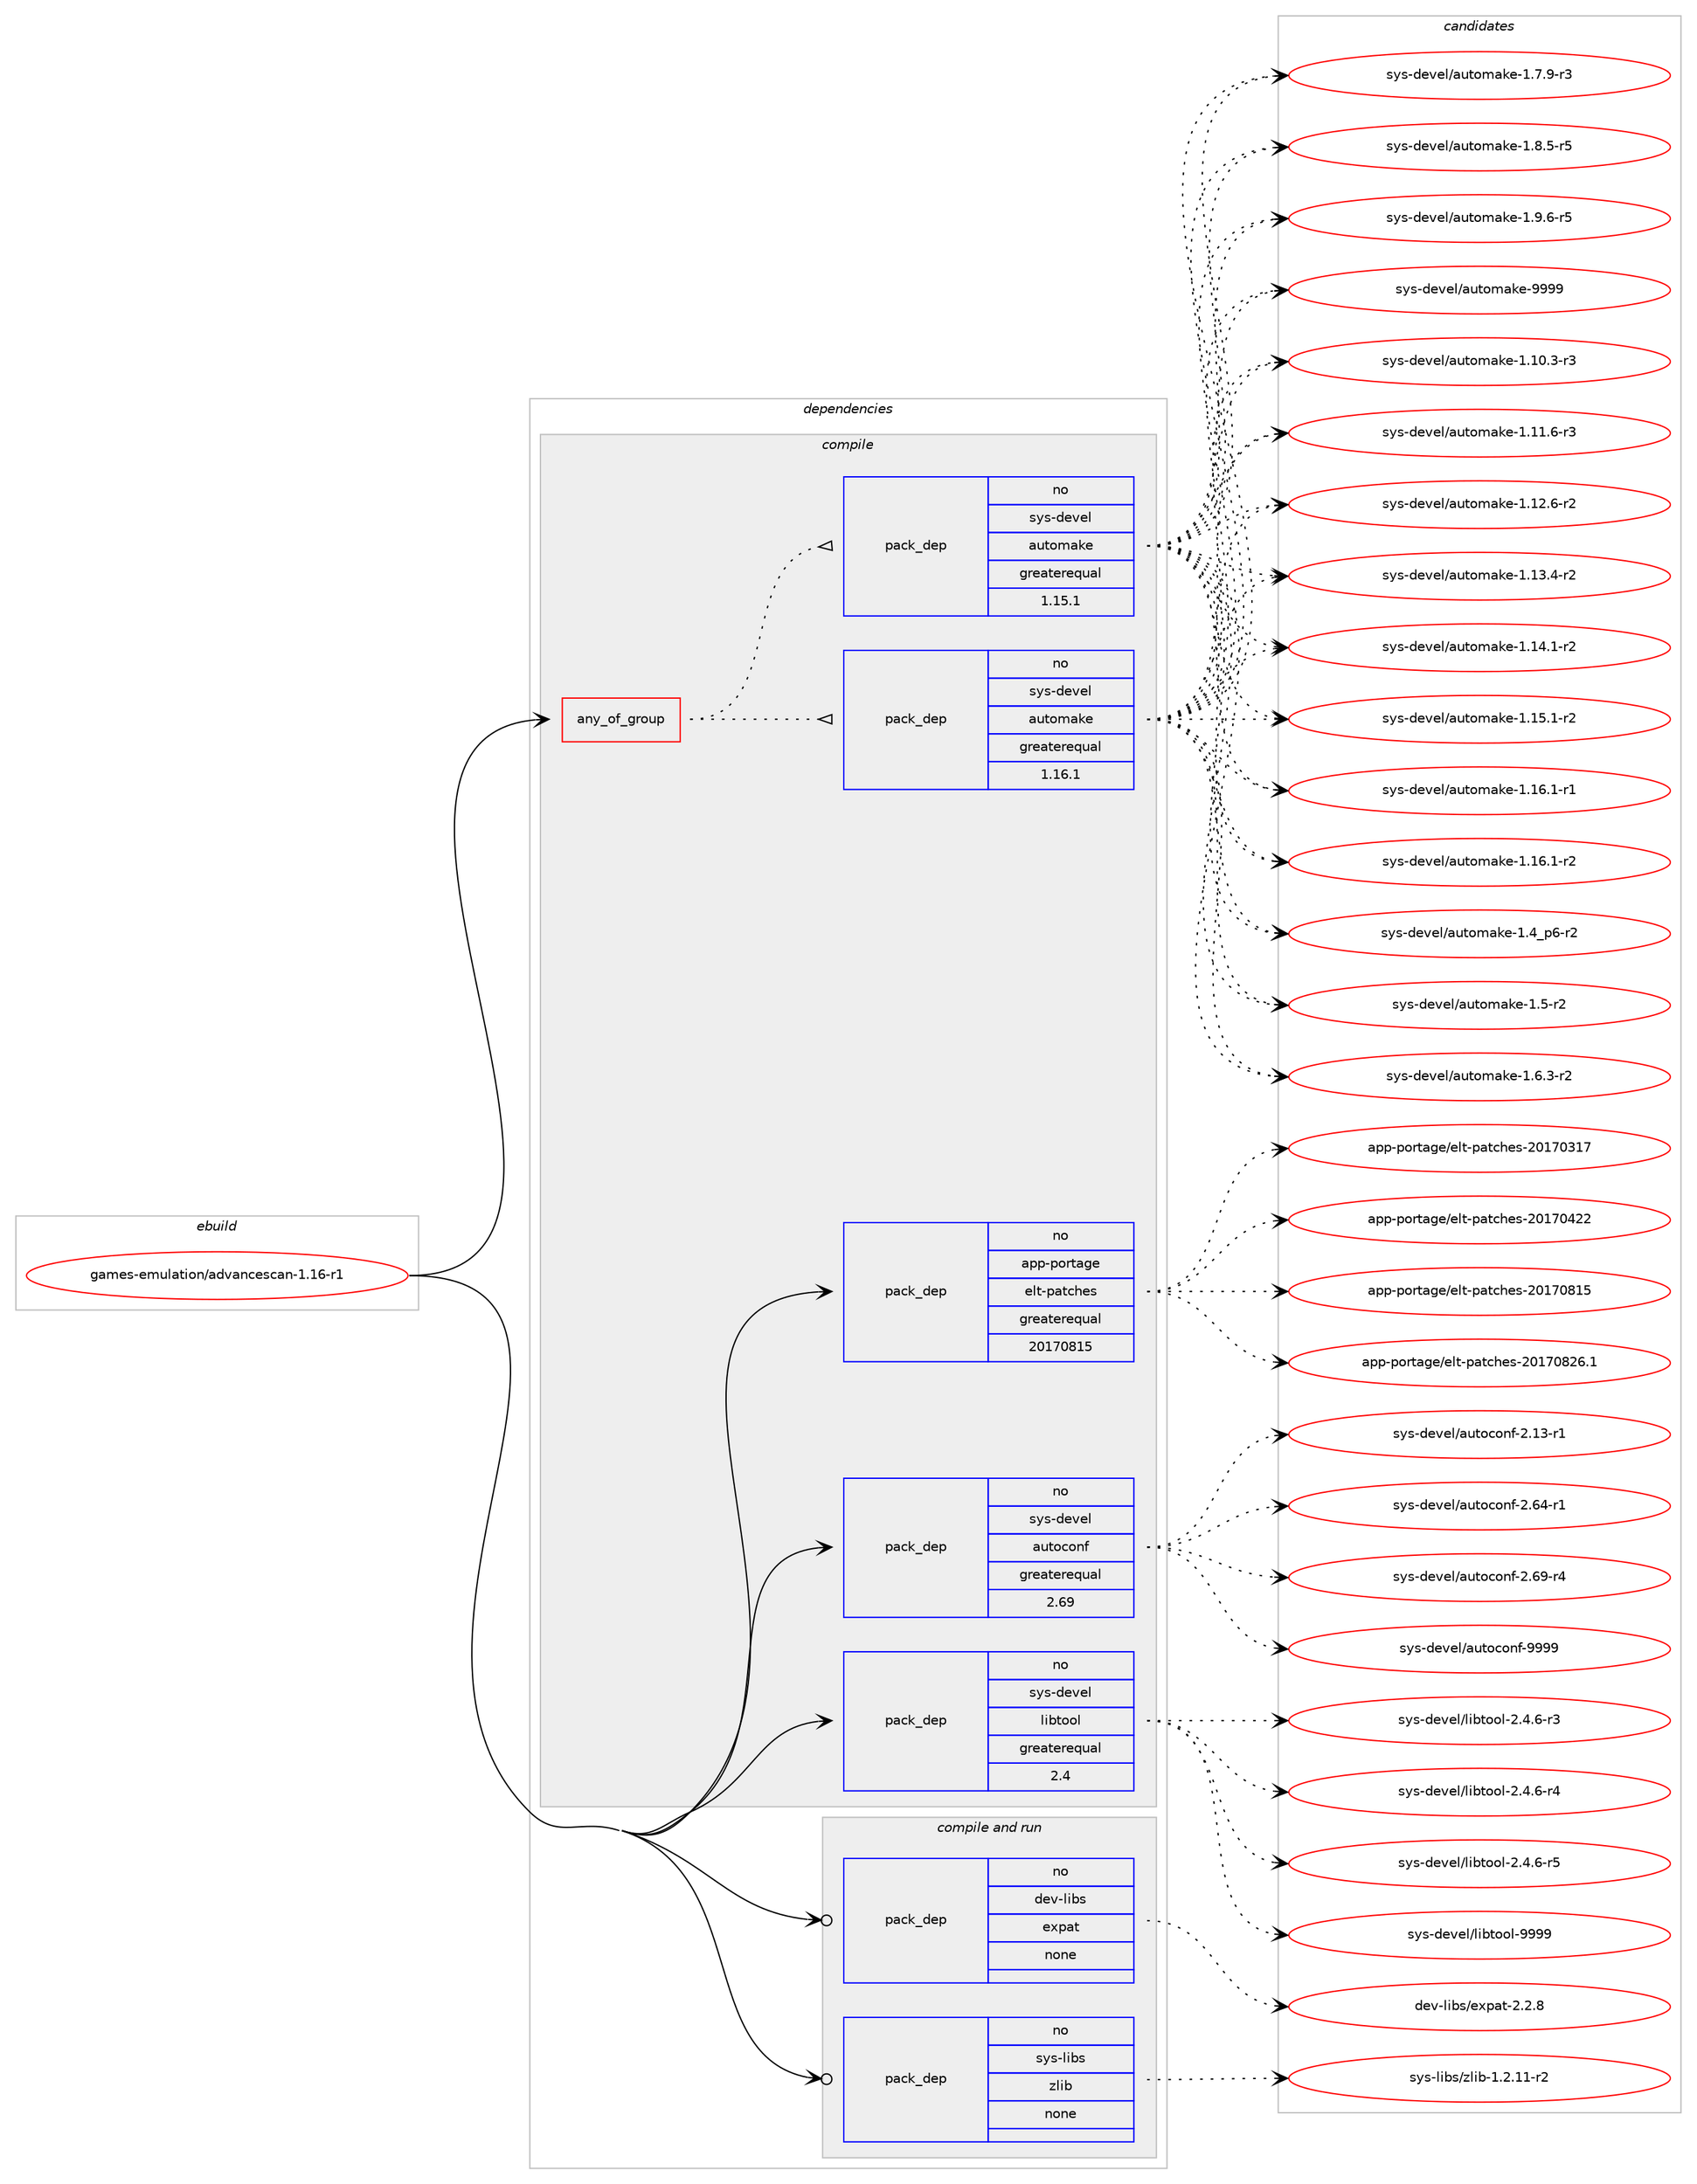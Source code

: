 digraph prolog {

# *************
# Graph options
# *************

newrank=true;
concentrate=true;
compound=true;
graph [rankdir=LR,fontname=Helvetica,fontsize=10,ranksep=1.5];#, ranksep=2.5, nodesep=0.2];
edge  [arrowhead=vee];
node  [fontname=Helvetica,fontsize=10];

# **********
# The ebuild
# **********

subgraph cluster_leftcol {
color=gray;
rank=same;
label=<<i>ebuild</i>>;
id [label="games-emulation/advancescan-1.16-r1", color=red, width=4, href="../games-emulation/advancescan-1.16-r1.svg"];
}

# ****************
# The dependencies
# ****************

subgraph cluster_midcol {
color=gray;
label=<<i>dependencies</i>>;
subgraph cluster_compile {
fillcolor="#eeeeee";
style=filled;
label=<<i>compile</i>>;
subgraph any11927 {
dependency737902 [label=<<TABLE BORDER="0" CELLBORDER="1" CELLSPACING="0" CELLPADDING="4"><TR><TD CELLPADDING="10">any_of_group</TD></TR></TABLE>>, shape=none, color=red];subgraph pack541318 {
dependency737903 [label=<<TABLE BORDER="0" CELLBORDER="1" CELLSPACING="0" CELLPADDING="4" WIDTH="220"><TR><TD ROWSPAN="6" CELLPADDING="30">pack_dep</TD></TR><TR><TD WIDTH="110">no</TD></TR><TR><TD>sys-devel</TD></TR><TR><TD>automake</TD></TR><TR><TD>greaterequal</TD></TR><TR><TD>1.16.1</TD></TR></TABLE>>, shape=none, color=blue];
}
dependency737902:e -> dependency737903:w [weight=20,style="dotted",arrowhead="oinv"];
subgraph pack541319 {
dependency737904 [label=<<TABLE BORDER="0" CELLBORDER="1" CELLSPACING="0" CELLPADDING="4" WIDTH="220"><TR><TD ROWSPAN="6" CELLPADDING="30">pack_dep</TD></TR><TR><TD WIDTH="110">no</TD></TR><TR><TD>sys-devel</TD></TR><TR><TD>automake</TD></TR><TR><TD>greaterequal</TD></TR><TR><TD>1.15.1</TD></TR></TABLE>>, shape=none, color=blue];
}
dependency737902:e -> dependency737904:w [weight=20,style="dotted",arrowhead="oinv"];
}
id:e -> dependency737902:w [weight=20,style="solid",arrowhead="vee"];
subgraph pack541320 {
dependency737905 [label=<<TABLE BORDER="0" CELLBORDER="1" CELLSPACING="0" CELLPADDING="4" WIDTH="220"><TR><TD ROWSPAN="6" CELLPADDING="30">pack_dep</TD></TR><TR><TD WIDTH="110">no</TD></TR><TR><TD>app-portage</TD></TR><TR><TD>elt-patches</TD></TR><TR><TD>greaterequal</TD></TR><TR><TD>20170815</TD></TR></TABLE>>, shape=none, color=blue];
}
id:e -> dependency737905:w [weight=20,style="solid",arrowhead="vee"];
subgraph pack541321 {
dependency737906 [label=<<TABLE BORDER="0" CELLBORDER="1" CELLSPACING="0" CELLPADDING="4" WIDTH="220"><TR><TD ROWSPAN="6" CELLPADDING="30">pack_dep</TD></TR><TR><TD WIDTH="110">no</TD></TR><TR><TD>sys-devel</TD></TR><TR><TD>autoconf</TD></TR><TR><TD>greaterequal</TD></TR><TR><TD>2.69</TD></TR></TABLE>>, shape=none, color=blue];
}
id:e -> dependency737906:w [weight=20,style="solid",arrowhead="vee"];
subgraph pack541322 {
dependency737907 [label=<<TABLE BORDER="0" CELLBORDER="1" CELLSPACING="0" CELLPADDING="4" WIDTH="220"><TR><TD ROWSPAN="6" CELLPADDING="30">pack_dep</TD></TR><TR><TD WIDTH="110">no</TD></TR><TR><TD>sys-devel</TD></TR><TR><TD>libtool</TD></TR><TR><TD>greaterequal</TD></TR><TR><TD>2.4</TD></TR></TABLE>>, shape=none, color=blue];
}
id:e -> dependency737907:w [weight=20,style="solid",arrowhead="vee"];
}
subgraph cluster_compileandrun {
fillcolor="#eeeeee";
style=filled;
label=<<i>compile and run</i>>;
subgraph pack541323 {
dependency737908 [label=<<TABLE BORDER="0" CELLBORDER="1" CELLSPACING="0" CELLPADDING="4" WIDTH="220"><TR><TD ROWSPAN="6" CELLPADDING="30">pack_dep</TD></TR><TR><TD WIDTH="110">no</TD></TR><TR><TD>dev-libs</TD></TR><TR><TD>expat</TD></TR><TR><TD>none</TD></TR><TR><TD></TD></TR></TABLE>>, shape=none, color=blue];
}
id:e -> dependency737908:w [weight=20,style="solid",arrowhead="odotvee"];
subgraph pack541324 {
dependency737909 [label=<<TABLE BORDER="0" CELLBORDER="1" CELLSPACING="0" CELLPADDING="4" WIDTH="220"><TR><TD ROWSPAN="6" CELLPADDING="30">pack_dep</TD></TR><TR><TD WIDTH="110">no</TD></TR><TR><TD>sys-libs</TD></TR><TR><TD>zlib</TD></TR><TR><TD>none</TD></TR><TR><TD></TD></TR></TABLE>>, shape=none, color=blue];
}
id:e -> dependency737909:w [weight=20,style="solid",arrowhead="odotvee"];
}
subgraph cluster_run {
fillcolor="#eeeeee";
style=filled;
label=<<i>run</i>>;
}
}

# **************
# The candidates
# **************

subgraph cluster_choices {
rank=same;
color=gray;
label=<<i>candidates</i>>;

subgraph choice541318 {
color=black;
nodesep=1;
choice11512111545100101118101108479711711611110997107101454946494846514511451 [label="sys-devel/automake-1.10.3-r3", color=red, width=4,href="../sys-devel/automake-1.10.3-r3.svg"];
choice11512111545100101118101108479711711611110997107101454946494946544511451 [label="sys-devel/automake-1.11.6-r3", color=red, width=4,href="../sys-devel/automake-1.11.6-r3.svg"];
choice11512111545100101118101108479711711611110997107101454946495046544511450 [label="sys-devel/automake-1.12.6-r2", color=red, width=4,href="../sys-devel/automake-1.12.6-r2.svg"];
choice11512111545100101118101108479711711611110997107101454946495146524511450 [label="sys-devel/automake-1.13.4-r2", color=red, width=4,href="../sys-devel/automake-1.13.4-r2.svg"];
choice11512111545100101118101108479711711611110997107101454946495246494511450 [label="sys-devel/automake-1.14.1-r2", color=red, width=4,href="../sys-devel/automake-1.14.1-r2.svg"];
choice11512111545100101118101108479711711611110997107101454946495346494511450 [label="sys-devel/automake-1.15.1-r2", color=red, width=4,href="../sys-devel/automake-1.15.1-r2.svg"];
choice11512111545100101118101108479711711611110997107101454946495446494511449 [label="sys-devel/automake-1.16.1-r1", color=red, width=4,href="../sys-devel/automake-1.16.1-r1.svg"];
choice11512111545100101118101108479711711611110997107101454946495446494511450 [label="sys-devel/automake-1.16.1-r2", color=red, width=4,href="../sys-devel/automake-1.16.1-r2.svg"];
choice115121115451001011181011084797117116111109971071014549465295112544511450 [label="sys-devel/automake-1.4_p6-r2", color=red, width=4,href="../sys-devel/automake-1.4_p6-r2.svg"];
choice11512111545100101118101108479711711611110997107101454946534511450 [label="sys-devel/automake-1.5-r2", color=red, width=4,href="../sys-devel/automake-1.5-r2.svg"];
choice115121115451001011181011084797117116111109971071014549465446514511450 [label="sys-devel/automake-1.6.3-r2", color=red, width=4,href="../sys-devel/automake-1.6.3-r2.svg"];
choice115121115451001011181011084797117116111109971071014549465546574511451 [label="sys-devel/automake-1.7.9-r3", color=red, width=4,href="../sys-devel/automake-1.7.9-r3.svg"];
choice115121115451001011181011084797117116111109971071014549465646534511453 [label="sys-devel/automake-1.8.5-r5", color=red, width=4,href="../sys-devel/automake-1.8.5-r5.svg"];
choice115121115451001011181011084797117116111109971071014549465746544511453 [label="sys-devel/automake-1.9.6-r5", color=red, width=4,href="../sys-devel/automake-1.9.6-r5.svg"];
choice115121115451001011181011084797117116111109971071014557575757 [label="sys-devel/automake-9999", color=red, width=4,href="../sys-devel/automake-9999.svg"];
dependency737903:e -> choice11512111545100101118101108479711711611110997107101454946494846514511451:w [style=dotted,weight="100"];
dependency737903:e -> choice11512111545100101118101108479711711611110997107101454946494946544511451:w [style=dotted,weight="100"];
dependency737903:e -> choice11512111545100101118101108479711711611110997107101454946495046544511450:w [style=dotted,weight="100"];
dependency737903:e -> choice11512111545100101118101108479711711611110997107101454946495146524511450:w [style=dotted,weight="100"];
dependency737903:e -> choice11512111545100101118101108479711711611110997107101454946495246494511450:w [style=dotted,weight="100"];
dependency737903:e -> choice11512111545100101118101108479711711611110997107101454946495346494511450:w [style=dotted,weight="100"];
dependency737903:e -> choice11512111545100101118101108479711711611110997107101454946495446494511449:w [style=dotted,weight="100"];
dependency737903:e -> choice11512111545100101118101108479711711611110997107101454946495446494511450:w [style=dotted,weight="100"];
dependency737903:e -> choice115121115451001011181011084797117116111109971071014549465295112544511450:w [style=dotted,weight="100"];
dependency737903:e -> choice11512111545100101118101108479711711611110997107101454946534511450:w [style=dotted,weight="100"];
dependency737903:e -> choice115121115451001011181011084797117116111109971071014549465446514511450:w [style=dotted,weight="100"];
dependency737903:e -> choice115121115451001011181011084797117116111109971071014549465546574511451:w [style=dotted,weight="100"];
dependency737903:e -> choice115121115451001011181011084797117116111109971071014549465646534511453:w [style=dotted,weight="100"];
dependency737903:e -> choice115121115451001011181011084797117116111109971071014549465746544511453:w [style=dotted,weight="100"];
dependency737903:e -> choice115121115451001011181011084797117116111109971071014557575757:w [style=dotted,weight="100"];
}
subgraph choice541319 {
color=black;
nodesep=1;
choice11512111545100101118101108479711711611110997107101454946494846514511451 [label="sys-devel/automake-1.10.3-r3", color=red, width=4,href="../sys-devel/automake-1.10.3-r3.svg"];
choice11512111545100101118101108479711711611110997107101454946494946544511451 [label="sys-devel/automake-1.11.6-r3", color=red, width=4,href="../sys-devel/automake-1.11.6-r3.svg"];
choice11512111545100101118101108479711711611110997107101454946495046544511450 [label="sys-devel/automake-1.12.6-r2", color=red, width=4,href="../sys-devel/automake-1.12.6-r2.svg"];
choice11512111545100101118101108479711711611110997107101454946495146524511450 [label="sys-devel/automake-1.13.4-r2", color=red, width=4,href="../sys-devel/automake-1.13.4-r2.svg"];
choice11512111545100101118101108479711711611110997107101454946495246494511450 [label="sys-devel/automake-1.14.1-r2", color=red, width=4,href="../sys-devel/automake-1.14.1-r2.svg"];
choice11512111545100101118101108479711711611110997107101454946495346494511450 [label="sys-devel/automake-1.15.1-r2", color=red, width=4,href="../sys-devel/automake-1.15.1-r2.svg"];
choice11512111545100101118101108479711711611110997107101454946495446494511449 [label="sys-devel/automake-1.16.1-r1", color=red, width=4,href="../sys-devel/automake-1.16.1-r1.svg"];
choice11512111545100101118101108479711711611110997107101454946495446494511450 [label="sys-devel/automake-1.16.1-r2", color=red, width=4,href="../sys-devel/automake-1.16.1-r2.svg"];
choice115121115451001011181011084797117116111109971071014549465295112544511450 [label="sys-devel/automake-1.4_p6-r2", color=red, width=4,href="../sys-devel/automake-1.4_p6-r2.svg"];
choice11512111545100101118101108479711711611110997107101454946534511450 [label="sys-devel/automake-1.5-r2", color=red, width=4,href="../sys-devel/automake-1.5-r2.svg"];
choice115121115451001011181011084797117116111109971071014549465446514511450 [label="sys-devel/automake-1.6.3-r2", color=red, width=4,href="../sys-devel/automake-1.6.3-r2.svg"];
choice115121115451001011181011084797117116111109971071014549465546574511451 [label="sys-devel/automake-1.7.9-r3", color=red, width=4,href="../sys-devel/automake-1.7.9-r3.svg"];
choice115121115451001011181011084797117116111109971071014549465646534511453 [label="sys-devel/automake-1.8.5-r5", color=red, width=4,href="../sys-devel/automake-1.8.5-r5.svg"];
choice115121115451001011181011084797117116111109971071014549465746544511453 [label="sys-devel/automake-1.9.6-r5", color=red, width=4,href="../sys-devel/automake-1.9.6-r5.svg"];
choice115121115451001011181011084797117116111109971071014557575757 [label="sys-devel/automake-9999", color=red, width=4,href="../sys-devel/automake-9999.svg"];
dependency737904:e -> choice11512111545100101118101108479711711611110997107101454946494846514511451:w [style=dotted,weight="100"];
dependency737904:e -> choice11512111545100101118101108479711711611110997107101454946494946544511451:w [style=dotted,weight="100"];
dependency737904:e -> choice11512111545100101118101108479711711611110997107101454946495046544511450:w [style=dotted,weight="100"];
dependency737904:e -> choice11512111545100101118101108479711711611110997107101454946495146524511450:w [style=dotted,weight="100"];
dependency737904:e -> choice11512111545100101118101108479711711611110997107101454946495246494511450:w [style=dotted,weight="100"];
dependency737904:e -> choice11512111545100101118101108479711711611110997107101454946495346494511450:w [style=dotted,weight="100"];
dependency737904:e -> choice11512111545100101118101108479711711611110997107101454946495446494511449:w [style=dotted,weight="100"];
dependency737904:e -> choice11512111545100101118101108479711711611110997107101454946495446494511450:w [style=dotted,weight="100"];
dependency737904:e -> choice115121115451001011181011084797117116111109971071014549465295112544511450:w [style=dotted,weight="100"];
dependency737904:e -> choice11512111545100101118101108479711711611110997107101454946534511450:w [style=dotted,weight="100"];
dependency737904:e -> choice115121115451001011181011084797117116111109971071014549465446514511450:w [style=dotted,weight="100"];
dependency737904:e -> choice115121115451001011181011084797117116111109971071014549465546574511451:w [style=dotted,weight="100"];
dependency737904:e -> choice115121115451001011181011084797117116111109971071014549465646534511453:w [style=dotted,weight="100"];
dependency737904:e -> choice115121115451001011181011084797117116111109971071014549465746544511453:w [style=dotted,weight="100"];
dependency737904:e -> choice115121115451001011181011084797117116111109971071014557575757:w [style=dotted,weight="100"];
}
subgraph choice541320 {
color=black;
nodesep=1;
choice97112112451121111141169710310147101108116451129711699104101115455048495548514955 [label="app-portage/elt-patches-20170317", color=red, width=4,href="../app-portage/elt-patches-20170317.svg"];
choice97112112451121111141169710310147101108116451129711699104101115455048495548525050 [label="app-portage/elt-patches-20170422", color=red, width=4,href="../app-portage/elt-patches-20170422.svg"];
choice97112112451121111141169710310147101108116451129711699104101115455048495548564953 [label="app-portage/elt-patches-20170815", color=red, width=4,href="../app-portage/elt-patches-20170815.svg"];
choice971121124511211111411697103101471011081164511297116991041011154550484955485650544649 [label="app-portage/elt-patches-20170826.1", color=red, width=4,href="../app-portage/elt-patches-20170826.1.svg"];
dependency737905:e -> choice97112112451121111141169710310147101108116451129711699104101115455048495548514955:w [style=dotted,weight="100"];
dependency737905:e -> choice97112112451121111141169710310147101108116451129711699104101115455048495548525050:w [style=dotted,weight="100"];
dependency737905:e -> choice97112112451121111141169710310147101108116451129711699104101115455048495548564953:w [style=dotted,weight="100"];
dependency737905:e -> choice971121124511211111411697103101471011081164511297116991041011154550484955485650544649:w [style=dotted,weight="100"];
}
subgraph choice541321 {
color=black;
nodesep=1;
choice1151211154510010111810110847971171161119911111010245504649514511449 [label="sys-devel/autoconf-2.13-r1", color=red, width=4,href="../sys-devel/autoconf-2.13-r1.svg"];
choice1151211154510010111810110847971171161119911111010245504654524511449 [label="sys-devel/autoconf-2.64-r1", color=red, width=4,href="../sys-devel/autoconf-2.64-r1.svg"];
choice1151211154510010111810110847971171161119911111010245504654574511452 [label="sys-devel/autoconf-2.69-r4", color=red, width=4,href="../sys-devel/autoconf-2.69-r4.svg"];
choice115121115451001011181011084797117116111991111101024557575757 [label="sys-devel/autoconf-9999", color=red, width=4,href="../sys-devel/autoconf-9999.svg"];
dependency737906:e -> choice1151211154510010111810110847971171161119911111010245504649514511449:w [style=dotted,weight="100"];
dependency737906:e -> choice1151211154510010111810110847971171161119911111010245504654524511449:w [style=dotted,weight="100"];
dependency737906:e -> choice1151211154510010111810110847971171161119911111010245504654574511452:w [style=dotted,weight="100"];
dependency737906:e -> choice115121115451001011181011084797117116111991111101024557575757:w [style=dotted,weight="100"];
}
subgraph choice541322 {
color=black;
nodesep=1;
choice1151211154510010111810110847108105981161111111084550465246544511451 [label="sys-devel/libtool-2.4.6-r3", color=red, width=4,href="../sys-devel/libtool-2.4.6-r3.svg"];
choice1151211154510010111810110847108105981161111111084550465246544511452 [label="sys-devel/libtool-2.4.6-r4", color=red, width=4,href="../sys-devel/libtool-2.4.6-r4.svg"];
choice1151211154510010111810110847108105981161111111084550465246544511453 [label="sys-devel/libtool-2.4.6-r5", color=red, width=4,href="../sys-devel/libtool-2.4.6-r5.svg"];
choice1151211154510010111810110847108105981161111111084557575757 [label="sys-devel/libtool-9999", color=red, width=4,href="../sys-devel/libtool-9999.svg"];
dependency737907:e -> choice1151211154510010111810110847108105981161111111084550465246544511451:w [style=dotted,weight="100"];
dependency737907:e -> choice1151211154510010111810110847108105981161111111084550465246544511452:w [style=dotted,weight="100"];
dependency737907:e -> choice1151211154510010111810110847108105981161111111084550465246544511453:w [style=dotted,weight="100"];
dependency737907:e -> choice1151211154510010111810110847108105981161111111084557575757:w [style=dotted,weight="100"];
}
subgraph choice541323 {
color=black;
nodesep=1;
choice10010111845108105981154710112011297116455046504656 [label="dev-libs/expat-2.2.8", color=red, width=4,href="../dev-libs/expat-2.2.8.svg"];
dependency737908:e -> choice10010111845108105981154710112011297116455046504656:w [style=dotted,weight="100"];
}
subgraph choice541324 {
color=black;
nodesep=1;
choice11512111545108105981154712210810598454946504649494511450 [label="sys-libs/zlib-1.2.11-r2", color=red, width=4,href="../sys-libs/zlib-1.2.11-r2.svg"];
dependency737909:e -> choice11512111545108105981154712210810598454946504649494511450:w [style=dotted,weight="100"];
}
}

}
